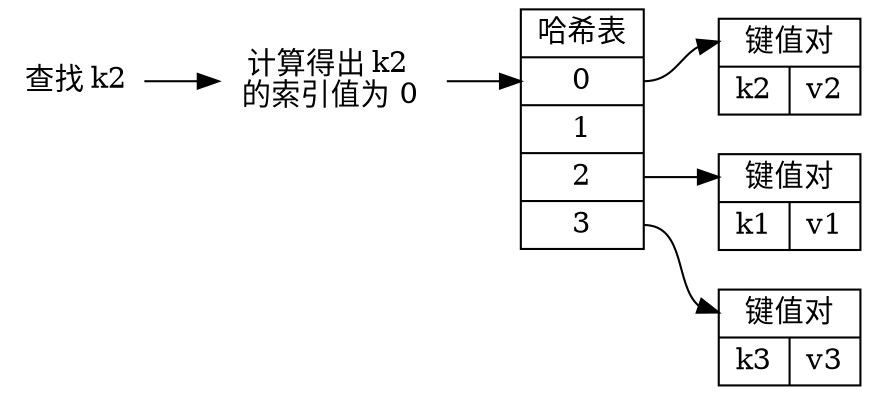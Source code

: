digraph {

    rankdir = LR;

    //

    node [shape = plaintext];

    find [label = "查找 k2", shape = plaintext];

    hash [label = "计算得出 k2 \n 的索引值为 0 ", shape = plaintext];

    //

    node [shape = record];

    table [label = " <head> 哈希表 | <0> 0 | <1> 1 | <2> 2 | <3> 3 "];

    kv1 [label = "<head> 键值对 | { k1 | v1 } "];
    kv2 [label = "<head> 键值对 | { k2 | v2 } "];
    kv3 [label = "<head> 键值对 | { k3 | v3 } "];

    //

    find -> hash -> table:0;

    table:0 -> kv2:head;
    table:2 -> kv1:head;
    table:3 -> kv3:head;

}
